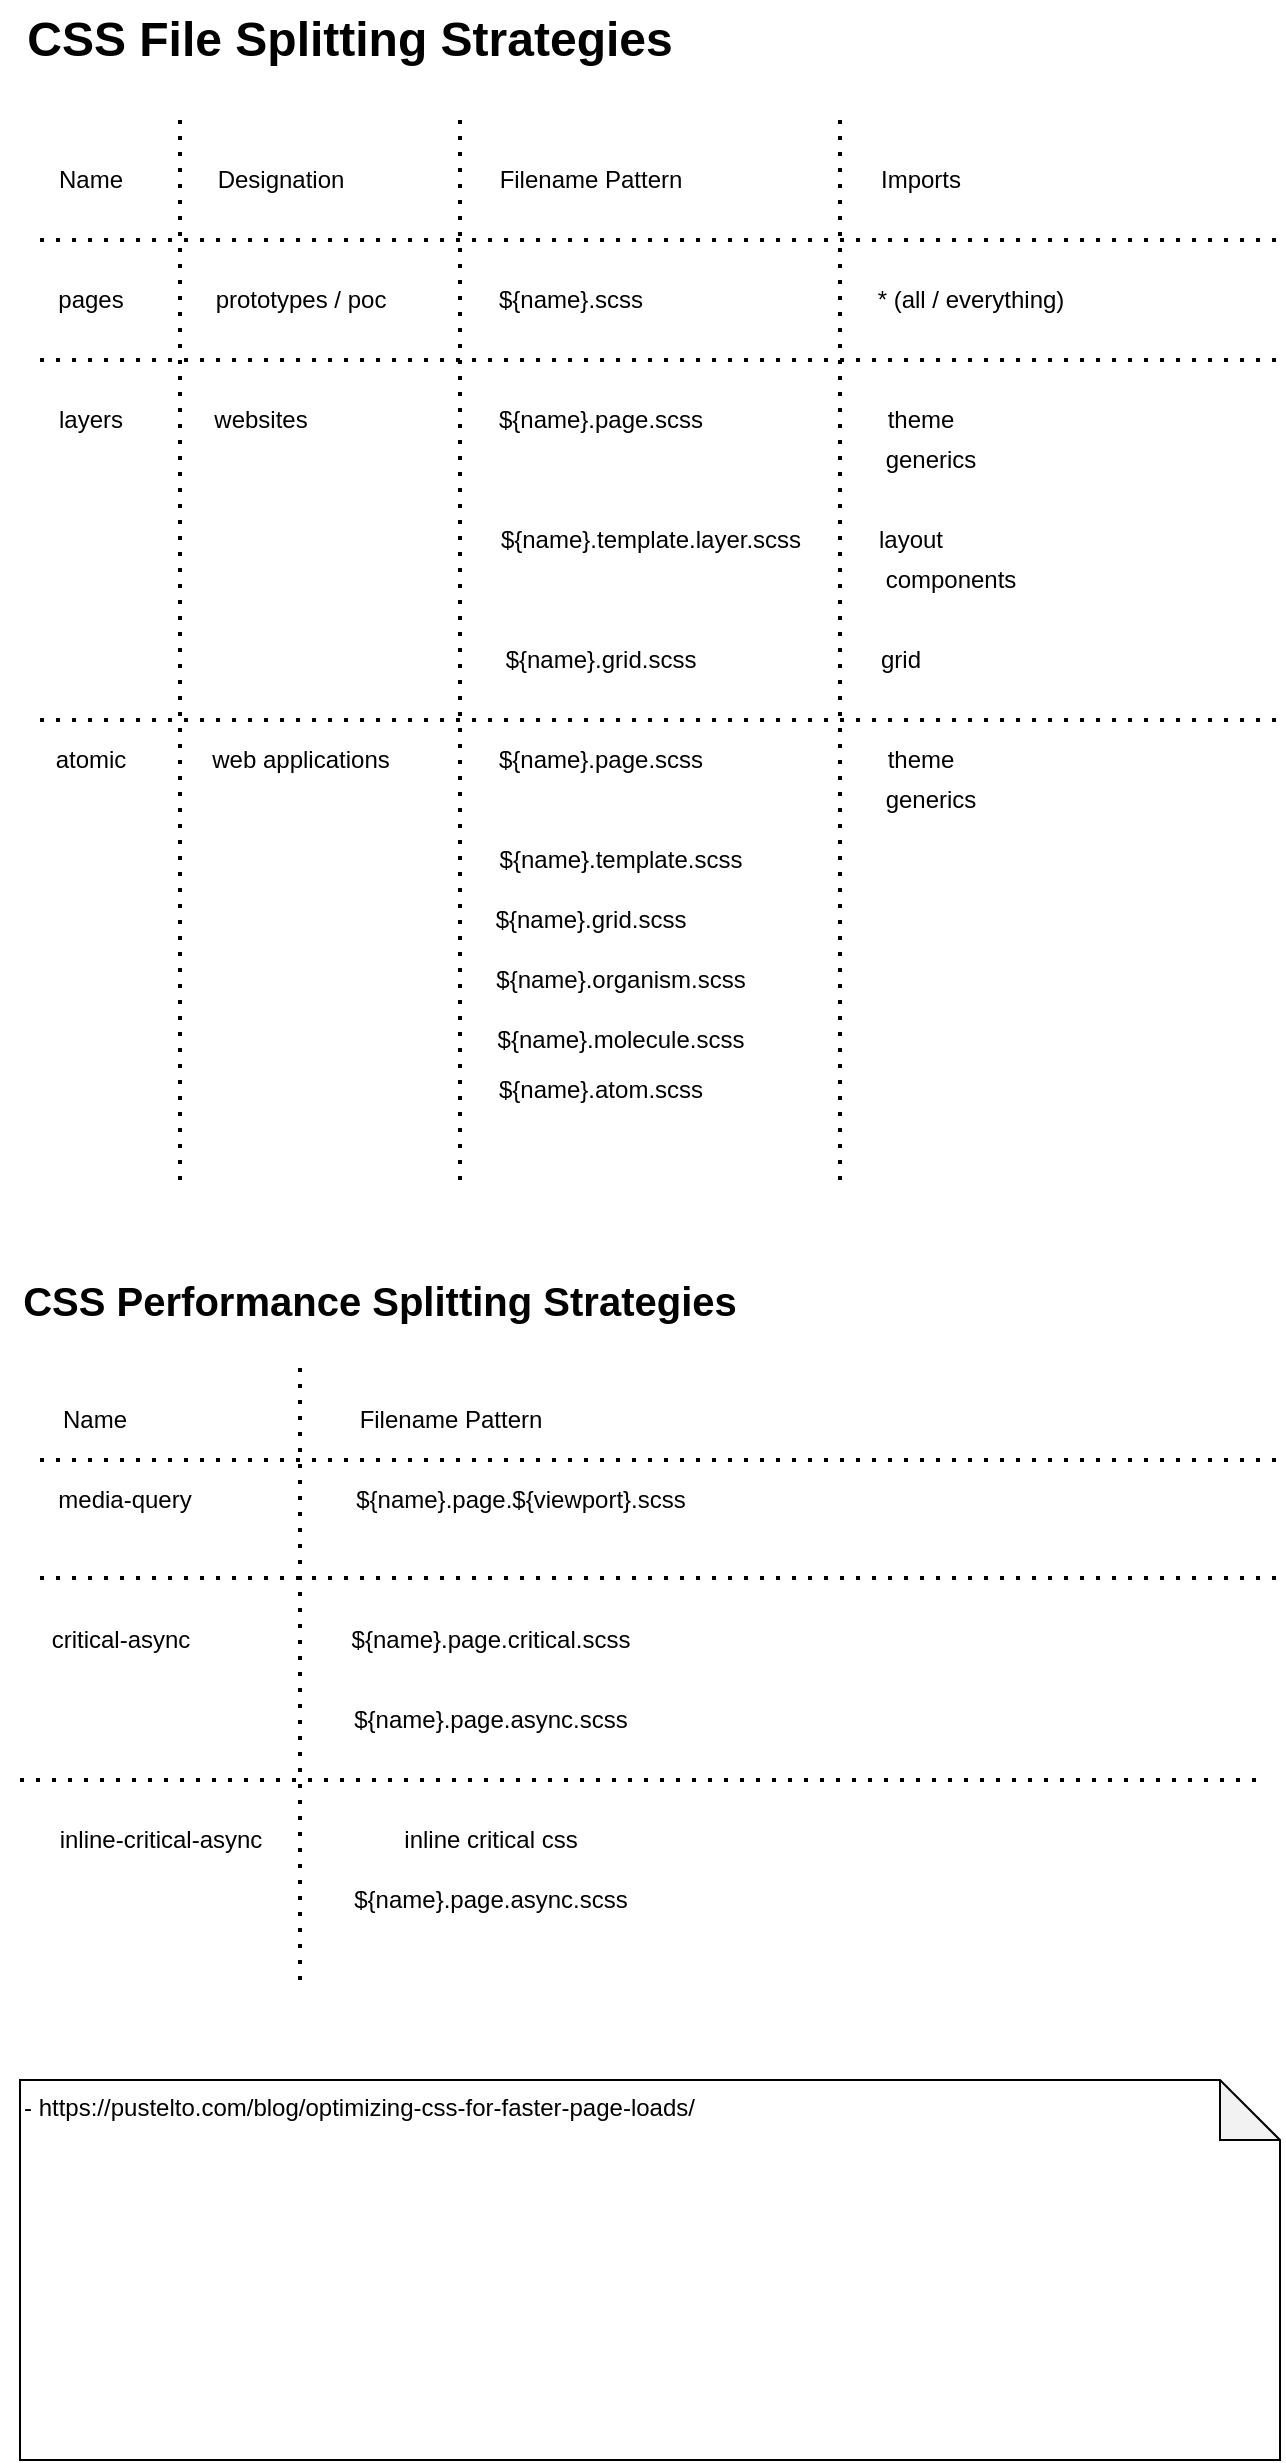 <mxfile>
    <diagram id="G3mh7G75lH2R3xypj_nB" name="Page-1">
        <mxGraphModel dx="840" dy="1236" grid="1" gridSize="10" guides="0" tooltips="0" connect="0" arrows="0" fold="1" page="0" pageScale="1" pageWidth="827" pageHeight="1169" math="0" shadow="0">
            <root>
                <mxCell id="0"/>
                <mxCell id="1" parent="0"/>
                <mxCell id="41" value="&lt;b&gt;&lt;font style=&quot;font-size: 24px&quot;&gt;CSS File Splitting Strategies&lt;/font&gt;&lt;/b&gt;" style="text;html=1;strokeColor=none;fillColor=none;align=center;verticalAlign=middle;whiteSpace=wrap;rounded=0;" parent="1" vertex="1">
                    <mxGeometry x="10" y="40" width="330" height="40" as="geometry"/>
                </mxCell>
                <mxCell id="42" value="Name" style="text;html=1;align=center;verticalAlign=middle;resizable=0;points=[];autosize=1;strokeColor=none;fillColor=none;" parent="1" vertex="1">
                    <mxGeometry x="20" y="120" width="50" height="20" as="geometry"/>
                </mxCell>
                <mxCell id="43" value="Designation" style="text;html=1;align=center;verticalAlign=middle;resizable=0;points=[];autosize=1;strokeColor=none;fillColor=none;" parent="1" vertex="1">
                    <mxGeometry x="100" y="120" width="80" height="20" as="geometry"/>
                </mxCell>
                <mxCell id="44" value="Filename Pattern" style="text;html=1;align=center;verticalAlign=middle;resizable=0;points=[];autosize=1;strokeColor=none;fillColor=none;" parent="1" vertex="1">
                    <mxGeometry x="240" y="120" width="110" height="20" as="geometry"/>
                </mxCell>
                <mxCell id="45" value="Imports" style="text;html=1;align=center;verticalAlign=middle;resizable=0;points=[];autosize=1;strokeColor=none;fillColor=none;" parent="1" vertex="1">
                    <mxGeometry x="430" y="120" width="60" height="20" as="geometry"/>
                </mxCell>
                <mxCell id="46" value="" style="endArrow=none;dashed=1;html=1;dashPattern=1 3;strokeWidth=2;" parent="1" edge="1">
                    <mxGeometry width="50" height="50" relative="1" as="geometry">
                        <mxPoint x="20" y="160" as="sourcePoint"/>
                        <mxPoint x="640" y="160" as="targetPoint"/>
                    </mxGeometry>
                </mxCell>
                <mxCell id="47" value="pages" style="text;html=1;align=center;verticalAlign=middle;resizable=0;points=[];autosize=1;strokeColor=none;fillColor=none;" parent="1" vertex="1">
                    <mxGeometry x="20" y="180" width="50" height="20" as="geometry"/>
                </mxCell>
                <mxCell id="48" value="prototypes / poc" style="text;html=1;align=center;verticalAlign=middle;resizable=0;points=[];autosize=1;strokeColor=none;fillColor=none;" parent="1" vertex="1">
                    <mxGeometry x="100" y="180" width="100" height="20" as="geometry"/>
                </mxCell>
                <mxCell id="49" value="${name}.scss" style="text;html=1;align=center;verticalAlign=middle;resizable=0;points=[];autosize=1;strokeColor=none;fillColor=none;" parent="1" vertex="1">
                    <mxGeometry x="240" y="180" width="90" height="20" as="geometry"/>
                </mxCell>
                <mxCell id="50" value="* (all / everything)" style="text;html=1;align=center;verticalAlign=middle;resizable=0;points=[];autosize=1;strokeColor=none;fillColor=none;" parent="1" vertex="1">
                    <mxGeometry x="430" y="180" width="110" height="20" as="geometry"/>
                </mxCell>
                <mxCell id="51" value="" style="endArrow=none;dashed=1;html=1;dashPattern=1 3;strokeWidth=2;" parent="1" edge="1">
                    <mxGeometry width="50" height="50" relative="1" as="geometry">
                        <mxPoint x="20" y="220" as="sourcePoint"/>
                        <mxPoint x="640" y="220" as="targetPoint"/>
                    </mxGeometry>
                </mxCell>
                <mxCell id="52" value="layers" style="text;html=1;align=center;verticalAlign=middle;resizable=0;points=[];autosize=1;strokeColor=none;fillColor=none;" parent="1" vertex="1">
                    <mxGeometry x="20" y="240" width="50" height="20" as="geometry"/>
                </mxCell>
                <mxCell id="53" value="websites" style="text;html=1;align=center;verticalAlign=middle;resizable=0;points=[];autosize=1;strokeColor=none;fillColor=none;" parent="1" vertex="1">
                    <mxGeometry x="100" y="240" width="60" height="20" as="geometry"/>
                </mxCell>
                <mxCell id="54" value="${name}.page.scss" style="text;html=1;align=center;verticalAlign=middle;resizable=0;points=[];autosize=1;strokeColor=none;fillColor=none;" parent="1" vertex="1">
                    <mxGeometry x="240" y="240" width="120" height="20" as="geometry"/>
                </mxCell>
                <mxCell id="56" value="theme" style="text;html=1;align=center;verticalAlign=middle;resizable=0;points=[];autosize=1;strokeColor=none;fillColor=none;" parent="1" vertex="1">
                    <mxGeometry x="435" y="240" width="50" height="20" as="geometry"/>
                </mxCell>
                <mxCell id="57" value="generics" style="text;html=1;align=center;verticalAlign=middle;resizable=0;points=[];autosize=1;strokeColor=none;fillColor=none;" parent="1" vertex="1">
                    <mxGeometry x="435" y="260" width="60" height="20" as="geometry"/>
                </mxCell>
                <mxCell id="58" value="${name}.template.layer.scss" style="text;html=1;align=center;verticalAlign=middle;resizable=0;points=[];autosize=1;strokeColor=none;fillColor=none;" parent="1" vertex="1">
                    <mxGeometry x="240" y="300" width="170" height="20" as="geometry"/>
                </mxCell>
                <mxCell id="59" value="layout" style="text;html=1;align=center;verticalAlign=middle;resizable=0;points=[];autosize=1;strokeColor=none;fillColor=none;" parent="1" vertex="1">
                    <mxGeometry x="430" y="300" width="50" height="20" as="geometry"/>
                </mxCell>
                <mxCell id="60" value="components" style="text;html=1;align=center;verticalAlign=middle;resizable=0;points=[];autosize=1;strokeColor=none;fillColor=none;" parent="1" vertex="1">
                    <mxGeometry x="435" y="320" width="80" height="20" as="geometry"/>
                </mxCell>
                <mxCell id="61" value="${name}.grid.scss" style="text;html=1;align=center;verticalAlign=middle;resizable=0;points=[];autosize=1;strokeColor=none;fillColor=none;" parent="1" vertex="1">
                    <mxGeometry x="245" y="360" width="110" height="20" as="geometry"/>
                </mxCell>
                <mxCell id="62" value="grid" style="text;html=1;align=center;verticalAlign=middle;resizable=0;points=[];autosize=1;strokeColor=none;fillColor=none;" parent="1" vertex="1">
                    <mxGeometry x="435" y="360" width="30" height="20" as="geometry"/>
                </mxCell>
                <mxCell id="63" value="" style="endArrow=none;dashed=1;html=1;dashPattern=1 3;strokeWidth=2;" parent="1" edge="1">
                    <mxGeometry width="50" height="50" relative="1" as="geometry">
                        <mxPoint x="20" y="400" as="sourcePoint"/>
                        <mxPoint x="640" y="400" as="targetPoint"/>
                    </mxGeometry>
                </mxCell>
                <mxCell id="65" value="atomic" style="text;html=1;align=center;verticalAlign=middle;resizable=0;points=[];autosize=1;strokeColor=none;fillColor=none;" parent="1" vertex="1">
                    <mxGeometry x="20" y="410" width="50" height="20" as="geometry"/>
                </mxCell>
                <mxCell id="66" value="web applications" style="text;html=1;align=center;verticalAlign=middle;resizable=0;points=[];autosize=1;strokeColor=none;fillColor=none;" parent="1" vertex="1">
                    <mxGeometry x="100" y="410" width="100" height="20" as="geometry"/>
                </mxCell>
                <mxCell id="67" value="${name}.page.scss" style="text;html=1;align=center;verticalAlign=middle;resizable=0;points=[];autosize=1;strokeColor=none;fillColor=none;" parent="1" vertex="1">
                    <mxGeometry x="240" y="410" width="120" height="20" as="geometry"/>
                </mxCell>
                <mxCell id="68" value="theme" style="text;html=1;align=center;verticalAlign=middle;resizable=0;points=[];autosize=1;strokeColor=none;fillColor=none;" parent="1" vertex="1">
                    <mxGeometry x="435" y="410" width="50" height="20" as="geometry"/>
                </mxCell>
                <mxCell id="69" value="generics" style="text;html=1;align=center;verticalAlign=middle;resizable=0;points=[];autosize=1;strokeColor=none;fillColor=none;" parent="1" vertex="1">
                    <mxGeometry x="435" y="430" width="60" height="20" as="geometry"/>
                </mxCell>
                <mxCell id="70" value="${name}.template.scss" style="text;html=1;align=center;verticalAlign=middle;resizable=0;points=[];autosize=1;strokeColor=none;fillColor=none;" parent="1" vertex="1">
                    <mxGeometry x="240" y="460" width="140" height="20" as="geometry"/>
                </mxCell>
                <mxCell id="71" value="${name}.atom.scss" style="text;html=1;align=center;verticalAlign=middle;resizable=0;points=[];autosize=1;strokeColor=none;fillColor=none;" parent="1" vertex="1">
                    <mxGeometry x="240" y="575" width="120" height="20" as="geometry"/>
                </mxCell>
                <mxCell id="72" value="${name}.molecule.scss" style="text;html=1;align=center;verticalAlign=middle;resizable=0;points=[];autosize=1;strokeColor=none;fillColor=none;" parent="1" vertex="1">
                    <mxGeometry x="240" y="550" width="140" height="20" as="geometry"/>
                </mxCell>
                <mxCell id="73" value="${name}.organism.scss" style="text;html=1;align=center;verticalAlign=middle;resizable=0;points=[];autosize=1;strokeColor=none;fillColor=none;" parent="1" vertex="1">
                    <mxGeometry x="240" y="520" width="140" height="20" as="geometry"/>
                </mxCell>
                <mxCell id="74" value="${name}.grid.scss" style="text;html=1;align=center;verticalAlign=middle;resizable=0;points=[];autosize=1;strokeColor=none;fillColor=none;" parent="1" vertex="1">
                    <mxGeometry x="240" y="490" width="110" height="20" as="geometry"/>
                </mxCell>
                <mxCell id="75" value="" style="endArrow=none;dashed=1;html=1;dashPattern=1 3;strokeWidth=2;fontSize=24;" parent="1" edge="1">
                    <mxGeometry width="50" height="50" relative="1" as="geometry">
                        <mxPoint x="90" y="630" as="sourcePoint"/>
                        <mxPoint x="90" y="100" as="targetPoint"/>
                    </mxGeometry>
                </mxCell>
                <mxCell id="76" value="" style="endArrow=none;dashed=1;html=1;dashPattern=1 3;strokeWidth=2;fontSize=24;" parent="1" edge="1">
                    <mxGeometry width="50" height="50" relative="1" as="geometry">
                        <mxPoint x="230" y="630" as="sourcePoint"/>
                        <mxPoint x="230" y="100" as="targetPoint"/>
                    </mxGeometry>
                </mxCell>
                <mxCell id="77" value="" style="endArrow=none;dashed=1;html=1;dashPattern=1 3;strokeWidth=2;fontSize=24;" parent="1" edge="1">
                    <mxGeometry width="50" height="50" relative="1" as="geometry">
                        <mxPoint x="420" y="630" as="sourcePoint"/>
                        <mxPoint x="420" y="100" as="targetPoint"/>
                    </mxGeometry>
                </mxCell>
                <mxCell id="79" value="&lt;b&gt;&lt;font style=&quot;font-size: 20px&quot;&gt;CSS Performance Splitting Strategies&lt;/font&gt;&lt;/b&gt;" style="text;html=1;strokeColor=none;fillColor=none;align=center;verticalAlign=middle;whiteSpace=wrap;rounded=0;" parent="1" vertex="1">
                    <mxGeometry y="670" width="380" height="40" as="geometry"/>
                </mxCell>
                <mxCell id="80" value="Name" style="text;html=1;align=center;verticalAlign=middle;resizable=0;points=[];autosize=1;strokeColor=none;fillColor=none;" parent="1" vertex="1">
                    <mxGeometry x="22" y="740" width="50" height="20" as="geometry"/>
                </mxCell>
                <mxCell id="82" value="Filename Pattern" style="text;html=1;align=center;verticalAlign=middle;resizable=0;points=[];autosize=1;strokeColor=none;fillColor=none;" parent="1" vertex="1">
                    <mxGeometry x="170" y="740" width="110" height="20" as="geometry"/>
                </mxCell>
                <mxCell id="111" value="" style="endArrow=none;dashed=1;html=1;dashPattern=1 3;strokeWidth=2;fontSize=24;" parent="1" edge="1">
                    <mxGeometry width="50" height="50" relative="1" as="geometry">
                        <mxPoint x="150" y="1030" as="sourcePoint"/>
                        <mxPoint x="150" y="720" as="targetPoint"/>
                    </mxGeometry>
                </mxCell>
                <mxCell id="114" value="media-query" style="text;html=1;align=center;verticalAlign=middle;resizable=0;points=[];autosize=1;strokeColor=none;fillColor=none;" parent="1" vertex="1">
                    <mxGeometry x="22" y="780" width="80" height="20" as="geometry"/>
                </mxCell>
                <mxCell id="115" value="" style="endArrow=none;dashed=1;html=1;dashPattern=1 3;strokeWidth=2;" parent="1" edge="1">
                    <mxGeometry width="50" height="50" relative="1" as="geometry">
                        <mxPoint x="20" y="770" as="sourcePoint"/>
                        <mxPoint x="640" y="770" as="targetPoint"/>
                    </mxGeometry>
                </mxCell>
                <mxCell id="116" value="${name}.page.${viewport}.scss" style="text;html=1;align=center;verticalAlign=middle;resizable=0;points=[];autosize=1;strokeColor=none;fillColor=none;" parent="1" vertex="1">
                    <mxGeometry x="170" y="780" width="180" height="20" as="geometry"/>
                </mxCell>
                <mxCell id="117" value="" style="endArrow=none;dashed=1;html=1;dashPattern=1 3;strokeWidth=2;" parent="1" edge="1">
                    <mxGeometry width="50" height="50" relative="1" as="geometry">
                        <mxPoint x="20" y="829" as="sourcePoint"/>
                        <mxPoint x="640" y="829" as="targetPoint"/>
                    </mxGeometry>
                </mxCell>
                <mxCell id="118" value="critical-async" style="text;html=1;align=center;verticalAlign=middle;resizable=0;points=[];autosize=1;strokeColor=none;fillColor=none;" parent="1" vertex="1">
                    <mxGeometry x="20" y="850" width="80" height="20" as="geometry"/>
                </mxCell>
                <mxCell id="119" value="${name}.page.critical.scss" style="text;html=1;align=center;verticalAlign=middle;resizable=0;points=[];autosize=1;strokeColor=none;fillColor=none;" parent="1" vertex="1">
                    <mxGeometry x="170" y="850" width="150" height="20" as="geometry"/>
                </mxCell>
                <mxCell id="120" value="${name}.page.async.scss" style="text;html=1;align=center;verticalAlign=middle;resizable=0;points=[];autosize=1;strokeColor=none;fillColor=none;" parent="1" vertex="1">
                    <mxGeometry x="170" y="890" width="150" height="20" as="geometry"/>
                </mxCell>
                <mxCell id="121" value="" style="endArrow=none;dashed=1;html=1;dashPattern=1 3;strokeWidth=2;" parent="1" edge="1">
                    <mxGeometry width="50" height="50" relative="1" as="geometry">
                        <mxPoint x="10" y="930" as="sourcePoint"/>
                        <mxPoint x="630" y="930" as="targetPoint"/>
                    </mxGeometry>
                </mxCell>
                <mxCell id="122" value="inline-critical-async" style="text;html=1;align=center;verticalAlign=middle;resizable=0;points=[];autosize=1;strokeColor=none;fillColor=none;" parent="1" vertex="1">
                    <mxGeometry x="20" y="950" width="120" height="20" as="geometry"/>
                </mxCell>
                <mxCell id="123" value="inline critical css" style="text;html=1;align=center;verticalAlign=middle;resizable=0;points=[];autosize=1;strokeColor=none;fillColor=none;" parent="1" vertex="1">
                    <mxGeometry x="195" y="950" width="100" height="20" as="geometry"/>
                </mxCell>
                <mxCell id="124" value="${name}.page.async.scss" style="text;html=1;align=center;verticalAlign=middle;resizable=0;points=[];autosize=1;strokeColor=none;fillColor=none;" parent="1" vertex="1">
                    <mxGeometry x="170" y="980" width="150" height="20" as="geometry"/>
                </mxCell>
                <mxCell id="125" value="- https://pustelto.com/blog/optimizing-css-for-faster-page-loads/" style="shape=note;whiteSpace=wrap;html=1;backgroundOutline=1;darkOpacity=0.05;align=left;verticalAlign=top;" parent="1" vertex="1">
                    <mxGeometry x="10" y="1080" width="630" height="190" as="geometry"/>
                </mxCell>
            </root>
        </mxGraphModel>
    </diagram>
</mxfile>